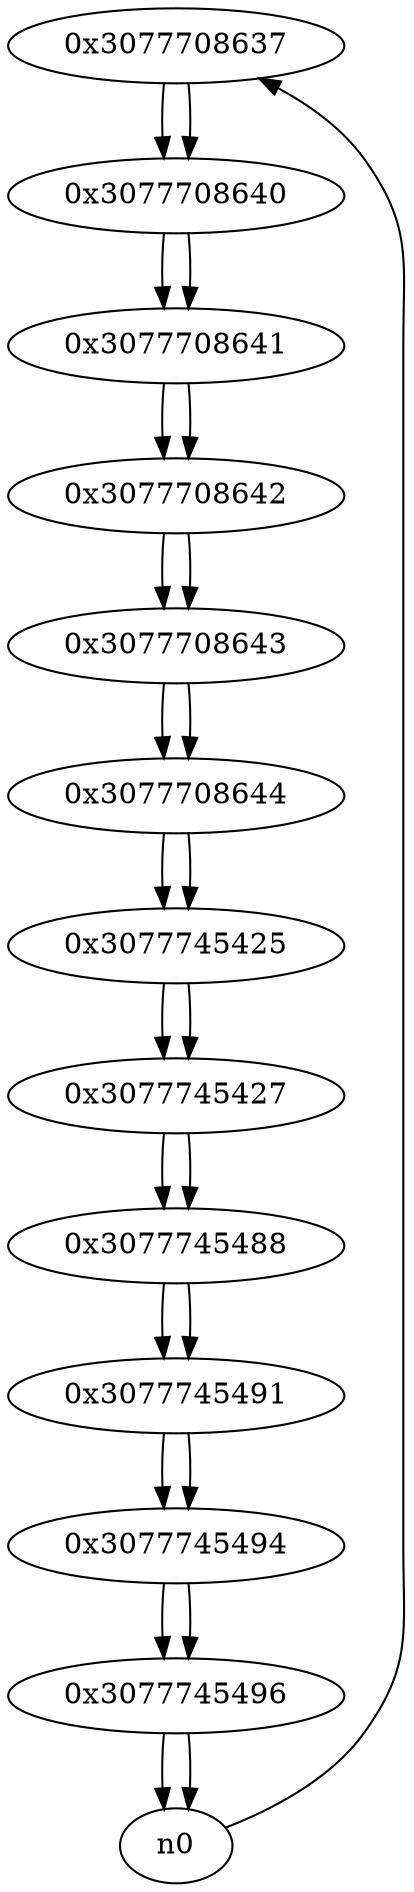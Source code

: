 digraph G{
/* nodes */
  n1 [label="0x3077708637"]
  n2 [label="0x3077708640"]
  n3 [label="0x3077708641"]
  n4 [label="0x3077708642"]
  n5 [label="0x3077708643"]
  n6 [label="0x3077708644"]
  n7 [label="0x3077745425"]
  n8 [label="0x3077745427"]
  n9 [label="0x3077745488"]
  n10 [label="0x3077745491"]
  n11 [label="0x3077745494"]
  n12 [label="0x3077745496"]
/* edges */
n1 -> n2;
n0 -> n1;
n2 -> n3;
n1 -> n2;
n3 -> n4;
n2 -> n3;
n4 -> n5;
n3 -> n4;
n5 -> n6;
n4 -> n5;
n6 -> n7;
n5 -> n6;
n7 -> n8;
n6 -> n7;
n8 -> n9;
n7 -> n8;
n9 -> n10;
n8 -> n9;
n10 -> n11;
n9 -> n10;
n11 -> n12;
n10 -> n11;
n12 -> n0;
n12 -> n0;
n11 -> n12;
}
